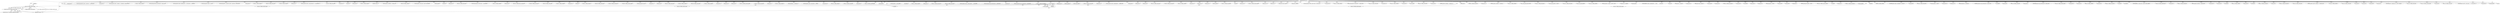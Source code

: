 digraph "0_stb_244d83bc3d859293f55812d48b3db168e581f6ab_0@pointer" {
"1000138" [label="(Call,error(f, VORBIS_invalid_first_page))"];
"1000126" [label="(Call,start_page(f))"];
"1000107" [label="(MethodParameterIn,vorb *f)"];
"1000137" [label="(Return,return error(f, VORBIS_invalid_first_page);)"];
"1002842" [label="(Call,get_bits(f,8))"];
"1000964" [label="(Call,setup_temp_malloc(f, sizeof(*c->codewords) * c->sorted_entries))"];
"1000666" [label="(Call,get_bits(f,5))"];
"1002549" [label="(Call,setup_malloc(f, sizeof(*r->classdata) * f->codebooks[r->classbook].entries))"];
"1002288" [label="(Call,error(f, VORBIS_outofmem))"];
"1001427" [label="(Call,setup_temp_free(f,mults,sizeof(mults[0])*c->lookup_values))"];
"1001381" [label="(Call,setup_malloc(f, sizeof(c->multiplicands[0]) * c->sorted_entries * c->dimensions))"];
"1001165" [label="(Call,setup_temp_free(f, lengths, c->entries))"];
"1001151" [label="(Call,setup_temp_free(f, c->codewords, sizeof(*c->codewords)*c->sorted_entries))"];
"1000435" [label="(Call,get_bits(f,8))"];
"1002572" [label="(Call,error(f, VORBIS_outofmem))"];
"1003148" [label="(Call,error(f, VORBIS_invalid_setup))"];
"1000981" [label="(Call,error(f, VORBIS_outofmem))"];
"1002811" [label="(Call,get_bits(f,4))"];
"1001067" [label="(Call,setup_malloc(f, sizeof(*c->sorted_codewords) * (c->sorted_entries+1)))"];
"1000130" [label="(ControlStructure,if (!(f->page_flag & PAGEFLAG_first_page)))"];
"1002371" [label="(Call,error(f, VORBIS_invalid_setup))"];
"1000180" [label="(Call,error(f, VORBIS_invalid_first_page))"];
"1000751" [label="(Call,get_bits(f, 5))"];
"1000248" [label="(Call,get32(f))"];
"1001874" [label="(Call,get_bits(f,8))"];
"1003265" [label="(Call,error(f, VORBIS_outofmem))"];
"1000194" [label="(Call,getn(f, header, 6))"];
"1003216" [label="(Call,setup_malloc(f, sizeof(float) * f->blocksize_1/2))"];
"1003504" [label="(Call,error(f, VORBIS_outofmem))"];
"1001739" [label="(Call,setup_malloc(f, f->floor_count * sizeof(*f->floor_config)))"];
"1003173" [label="(Call,flush_packet(f))"];
"1000137" [label="(Return,return error(f, VORBIS_invalid_first_page);)"];
"1000263" [label="(Call,get32(f))"];
"1000567" [label="(Call,get_bits(f, 8))"];
"1000546" [label="(Call,error(f, VORBIS_invalid_setup))"];
"1000988" [label="(Call,setup_temp_malloc(f, sizeof(*values) * c->sorted_entries))"];
"1001439" [label="(Call,error(f, VORBIS_outofmem))"];
"1003053" [label="(Call,get_bits(f,8))"];
"1001878" [label="(Call,error(f, VORBIS_feature_not_supported))"];
"1003067" [label="(Call,error(f, VORBIS_invalid_setup))"];
"1003081" [label="(Call,error(f, VORBIS_invalid_setup))"];
"1002724" [label="(Call,error(f, VORBIS_outofmem))"];
"1002983" [label="(Call,get_bits(f, 4))"];
"1000212" [label="(Call,get32(f))"];
"1001630" [label="(Call,error(f, VORBIS_outofmem))"];
"1000618" [label="(Call,error(f, VORBIS_invalid_setup))"];
"1002345" [label="(Call,error(f, VORBIS_invalid_setup))"];
"1000256" [label="(Call,error(f, VORBIS_invalid_first_page))"];
"1001048" [label="(Call,setup_temp_free(f, values, 0))"];
"1001925" [label="(Call,get_bits(f, 4))"];
"1002696" [label="(Call,get_bits(f,6))"];
"1002408" [label="(Call,error(f, VORBIS_invalid_setup))"];
"1000955" [label="(Call,error(f, VORBIS_outofmem))"];
"1000427" [label="(Call,error(f, VORBIS_invalid_setup))"];
"1000463" [label="(Call,error(f, VORBIS_outofmem))"];
"1000551" [label="(Call,get_bits(f, 8))"];
"1002259" [label="(Call,get_bits(f, 6))"];
"1002028" [label="(Call,get_bits(f,8))"];
"1000207" [label="(Call,error(f, VORBIS_invalid_first_page))"];
"1002953" [label="(Call,error(f, VORBIS_invalid_setup))"];
"1002803" [label="(Call,get_bits(f,1))"];
"1001001" [label="(Call,error(f, VORBIS_outofmem))"];
"1003310" [label="(Call,init_blocksize(f, 1, f->blocksize_1))"];
"1000909" [label="(Call,setup_malloc(f, sizeof(c->codewords[0]) * c->entries))"];
"1002764" [label="(Call,get_bits(f,16))"];
"1000126" [label="(Call,start_page(f))"];
"1001297" [label="(Call,error(f, VORBIS_outofmem))"];
"1000520" [label="(Call,error(f, VORBIS_invalid_setup))"];
"1002388" [label="(Call,get_bits(f,6))"];
"1000216" [label="(Call,error(f, VORBIS_invalid_first_page))"];
"1003131" [label="(Call,get_bits(f,16))"];
"1000148" [label="(Call,error(f, VORBIS_invalid_first_page))"];
"1000107" [label="(MethodParameterIn,vorb *f)"];
"1000944" [label="(Call,setup_malloc(f, c->sorted_entries))"];
"1000508" [label="(Call,CHECK(f))"];
"1001087" [label="(Call,error(f, VORBIS_outofmem))"];
"1002434" [label="(Call,get_bits(f,1))"];
"1003158" [label="(Call,error(f, VORBIS_invalid_setup))"];
"1002919" [label="(Call,error(f, VORBIS_invalid_setup))"];
"1002451" [label="(Call,setup_malloc(f, sizeof(r->residue_books[0]) * r->classifications))"];
"1001327" [label="(Call,setup_temp_free(f,mults,sizeof(mults[0])*c->lookup_values))"];
"1000359" [label="(Call,skip(f, len))"];
"1001678" [label="(Call,setup_temp_free(f, mults, sizeof(mults[0])*c->lookup_values))"];
"1002999" [label="(Call,error(f, VORBIS_invalid_setup))"];
"1000168" [label="(Call,error(f, VORBIS_invalid_first_page))"];
"1000512" [label="(Call,get_bits(f, 8))"];
"1000357" [label="(Call,next_segment(f))"];
"1000375" [label="(Call,IS_PUSH_MODE(f))"];
"1001790" [label="(Call,error(f, VORBIS_invalid_setup))"];
"1003089" [label="(Call,get_bits(f, 6))"];
"1001599" [label="(Call,setup_malloc(f, sizeof(c->multiplicands[0]) * c->lookup_values))"];
"1002396" [label="(Call,get_bits(f,8))"];
"1002061" [label="(Call,get_bits(f,4))"];
"1003138" [label="(Call,get_bits(f,8))"];
"1001275" [label="(Call,error(f, VORBIS_invalid_setup))"];
"1000533" [label="(Call,error(f, VORBIS_invalid_setup))"];
"1000652" [label="(Call,error(f, VORBIS_outofmem))"];
"1000538" [label="(Call,get_bits(f, 8))"];
"1001831" [label="(Call,get_bits(f,16))"];
"1001960" [label="(Call,get_bits(f, 3))"];
"1000370" [label="(Call,start_packet(f))"];
"1001053" [label="(Call,error(f, VORBIS_invalid_setup))"];
"1000139" [label="(Identifier,f)"];
"1000267" [label="(Call,get8(f))"];
"1000581" [label="(Call,get_bits(f, 8))"];
"1000338" [label="(Call,error(f, VORBIS_invalid_first_page))"];
"1002359" [label="(Call,get_bits(f, 24))"];
"1000592" [label="(Call,get_bits(f,1))"];
"1002866" [label="(Call,get_bits(f, ilog(f->channels-1)))"];
"1000688" [label="(Call,get_bits(f, ilog(limit)))"];
"1001141" [label="(Call,setup_temp_free(f, values, sizeof(*values)*c->sorted_entries))"];
"1001218" [label="(Call,get_bits(f, 32))"];
"1000125" [label="(Call,!start_page(f))"];
"1000822" [label="(Call,error(f, VORBIS_outofmem))"];
"1001282" [label="(Call,setup_temp_malloc(f, sizeof(mults[0]) * c->lookup_values))"];
"1001721" [label="(Call,error(f, VORBIS_invalid_setup))"];
"1002333" [label="(Call,get_bits(f, 16))"];
"1003295" [label="(Call,error(f, VORBIS_outofmem))"];
"1001904" [label="(Call,get_bits(f, 5))"];
"1000343" [label="(Call,start_page(f))"];
"1002000" [label="(Call,error(f, VORBIS_invalid_setup))"];
"1003124" [label="(Call,get_bits(f,16))"];
"1003276" [label="(Call,setup_malloc(f, sizeof(float) * f->blocksize_1/2))"];
"1000158" [label="(Call,error(f, VORBIS_invalid_first_page))"];
"1001853" [label="(Call,get_bits(f,4))"];
"1000305" [label="(Call,error(f, VORBIS_invalid_setup))"];
"1001713" [label="(Call,get_bits(f, 16))"];
"1003200" [label="(Call,setup_malloc(f, sizeof(float) * f->blocksize_1))"];
"1002799" [label="(Call,error(f, VORBIS_outofmem))"];
"1000380" [label="(Call,is_whole_packet_present(f, TRUE))"];
"1002939" [label="(Call,error(f, VORBIS_invalid_setup))"];
"1000140" [label="(Identifier,VORBIS_invalid_first_page)"];
"1000629" [label="(Call,setup_temp_malloc(f, c->entries))"];
"1000325" [label="(Call,error(f, VORBIS_invalid_setup))"];
"1003511" [label="(Call,stb_vorbis_get_file_offset(f))"];
"1001757" [label="(Call,error(f, VORBIS_outofmem))"];
"1002781" [label="(Call,setup_malloc(f, f->channels * sizeof(*m->chan)))"];
"1002129" [label="(Call,get_bits(f, g->rangebits))"];
"1000420" [label="(Call,get8_packet(f))"];
"1001404" [label="(Call,setup_malloc(f, sizeof(c->multiplicands[0]) * c->entries        * c->dimensions))"];
"1000261" [label="(Call,get32(f))"];
"1001317" [label="(Call,get_bits(f, c->value_bits))"];
"1001210" [label="(Call,get_bits(f, 32))"];
"1002882" [label="(Call,get_bits(f, ilog(f->channels-1)))"];
"1003044" [label="(Call,get_bits(f,8))"];
"1001824" [label="(Call,get_bits(f,16))"];
"1002528" [label="(Call,error(f, VORBIS_invalid_setup))"];
"1002512" [label="(Call,get_bits(f, 8))"];
"1001691" [label="(Call,CHECK(f))"];
"1001184" [label="(Call,get_bits(f, 4))"];
"1001226" [label="(Call,get_bits(f, 4))"];
"1000643" [label="(Call,setup_malloc(f, c->entries))"];
"1001845" [label="(Call,get_bits(f,8))"];
"1002439" [label="(Call,get_bits(f,5))"];
"1001234" [label="(Call,get_bits(f,1))"];
"1000833" [label="(Call,setup_temp_free(f, lengths, c->entries))"];
"1000138" [label="(Call,error(f, VORBIS_invalid_first_page))"];
"1000241" [label="(Call,error(f, VORBIS_too_many_channels))"];
"1003515" [label="(MethodReturn,static int)"];
"1000223" [label="(Call,get8(f))"];
"1000739" [label="(Call,get_bits(f,1))"];
"1001572" [label="(Call,error(f, VORBIS_invalid_setup))"];
"1000349" [label="(Call,start_packet(f))"];
"1000185" [label="(Call,get8(f))"];
"1000330" [label="(Call,get8(f))"];
"1001116" [label="(Call,error(f, VORBIS_outofmem))"];
"1002637" [label="(Call,setup_malloc(f, sizeof(r->classdata[j][0]) * classwords))"];
"1003035" [label="(Call,get_bits(f,8))"];
"1001194" [label="(Call,error(f, VORBIS_invalid_setup))"];
"1000810" [label="(Call,setup_malloc(f, c->entries))"];
"1002352" [label="(Call,get_bits(f, 24))"];
"1001778" [label="(Call,get_bits(f, 16))"];
"1003300" [label="(Call,init_blocksize(f, 0, f->blocksize_0))"];
"1001560" [label="(Call,setup_temp_free(f, mults,sizeof(mults[0])*c->lookup_values))"];
"1000895" [label="(Call,CHECK(f))"];
"1001817" [label="(Call,get_bits(f,8))"];
"1000317" [label="(Call,error(f, VORBIS_invalid_setup))"];
"1002053" [label="(Call,get_bits(f,2))"];
"1001618" [label="(Call,setup_temp_free(f, mults,sizeof(mults[0])*c->lookup_values))"];
"1000231" [label="(Call,error(f, VORBIS_invalid_first_page))"];
"1000525" [label="(Call,get_bits(f, 8))"];
"1001729" [label="(Call,get_bits(f, 6))"];
"1002470" [label="(Call,error(f, VORBIS_outofmem))"];
"1002379" [label="(Call,get_bits(f,24))"];
"1000764" [label="(Call,error(f, VORBIS_invalid_setup))"];
"1000259" [label="(Call,get32(f))"];
"1001689" [label="(Call,CHECK(f))"];
"1002269" [label="(Call,setup_malloc(f, f->residue_count * sizeof(f->residue_config[0])))"];
"1000199" [label="(Call,error(f, VORBIS_unexpected_eof))"];
"1001970" [label="(Call,get_bits(f, 2))"];
"1000404" [label="(Call,error(f, VORBIS_invalid_setup))"];
"1003234" [label="(Call,setup_malloc(f, sizeof(int16) * longest_floorlist))"];
"1001696" [label="(Call,get_bits(f, 6))"];
"1000572" [label="(Call,get_bits(f, 8))"];
"1001178" [label="(Call,CHECK(f))"];
"1000927" [label="(Call,error(f, VORBIS_outofmem))"];
"1000560" [label="(Call,get_bits(f, 8))"];
"1001591" [label="(Call,CHECK(f))"];
"1003170" [label="(Call,error(f, VORBIS_invalid_setup))"];
"1002833" [label="(Call,get_bits(f,1))"];
"1002045" [label="(Call,error(f, VORBIS_invalid_setup))"];
"1000127" [label="(Identifier,f)"];
"1001339" [label="(Call,error(f, VORBIS_invalid_setup))"];
"1000445" [label="(Call,setup_malloc(f, sizeof(*f->codebooks) * f->codebook_count))"];
"1002658" [label="(Call,error(f, VORBIS_outofmem))"];
"1000704" [label="(Call,error(f, VORBIS_invalid_setup))"];
"1003117" [label="(Call,get_bits(f,1))"];
"1000602" [label="(Call,get_bits(f,1))"];
"1001838" [label="(Call,get_bits(f,6))"];
"1002430" [label="(Call,get_bits(f,3))"];
"1002706" [label="(Call,setup_malloc(f, f->mapping_count * sizeof(*f->mapping)))"];
"1002772" [label="(Call,error(f, VORBIS_invalid_setup))"];
"1000189" [label="(Call,error(f, VORBIS_invalid_first_page))"];
"1002949" [label="(Call,get_bits(f,2))"];
"1002903" [label="(Call,error(f, VORBIS_invalid_setup))"];
"1001096" [label="(Call,setup_malloc(f, sizeof(*c->sorted_values   ) * (c->sorted_entries+1)))"];
"1001986" [label="(Call,get_bits(f, 8))"];
"1000400" [label="(Call,get8_packet(f))"];
"1000138" -> "1000137"  [label="AST: "];
"1000138" -> "1000140"  [label="CFG: "];
"1000139" -> "1000138"  [label="AST: "];
"1000140" -> "1000138"  [label="AST: "];
"1000137" -> "1000138"  [label="CFG: "];
"1000138" -> "1003515"  [label="DDG: f"];
"1000138" -> "1003515"  [label="DDG: VORBIS_invalid_first_page"];
"1000138" -> "1003515"  [label="DDG: error(f, VORBIS_invalid_first_page)"];
"1000138" -> "1000137"  [label="DDG: error(f, VORBIS_invalid_first_page)"];
"1000126" -> "1000138"  [label="DDG: f"];
"1000107" -> "1000138"  [label="DDG: f"];
"1000126" -> "1000125"  [label="AST: "];
"1000126" -> "1000127"  [label="CFG: "];
"1000127" -> "1000126"  [label="AST: "];
"1000125" -> "1000126"  [label="CFG: "];
"1000126" -> "1003515"  [label="DDG: f"];
"1000126" -> "1000125"  [label="DDG: f"];
"1000107" -> "1000126"  [label="DDG: f"];
"1000126" -> "1000148"  [label="DDG: f"];
"1000126" -> "1000158"  [label="DDG: f"];
"1000126" -> "1000168"  [label="DDG: f"];
"1000126" -> "1000180"  [label="DDG: f"];
"1000126" -> "1000185"  [label="DDG: f"];
"1000107" -> "1000106"  [label="AST: "];
"1000107" -> "1003515"  [label="DDG: f"];
"1000107" -> "1000148"  [label="DDG: f"];
"1000107" -> "1000158"  [label="DDG: f"];
"1000107" -> "1000168"  [label="DDG: f"];
"1000107" -> "1000180"  [label="DDG: f"];
"1000107" -> "1000185"  [label="DDG: f"];
"1000107" -> "1000189"  [label="DDG: f"];
"1000107" -> "1000194"  [label="DDG: f"];
"1000107" -> "1000199"  [label="DDG: f"];
"1000107" -> "1000207"  [label="DDG: f"];
"1000107" -> "1000212"  [label="DDG: f"];
"1000107" -> "1000216"  [label="DDG: f"];
"1000107" -> "1000223"  [label="DDG: f"];
"1000107" -> "1000231"  [label="DDG: f"];
"1000107" -> "1000241"  [label="DDG: f"];
"1000107" -> "1000248"  [label="DDG: f"];
"1000107" -> "1000256"  [label="DDG: f"];
"1000107" -> "1000259"  [label="DDG: f"];
"1000107" -> "1000261"  [label="DDG: f"];
"1000107" -> "1000263"  [label="DDG: f"];
"1000107" -> "1000267"  [label="DDG: f"];
"1000107" -> "1000305"  [label="DDG: f"];
"1000107" -> "1000317"  [label="DDG: f"];
"1000107" -> "1000325"  [label="DDG: f"];
"1000107" -> "1000330"  [label="DDG: f"];
"1000107" -> "1000338"  [label="DDG: f"];
"1000107" -> "1000343"  [label="DDG: f"];
"1000107" -> "1000349"  [label="DDG: f"];
"1000107" -> "1000357"  [label="DDG: f"];
"1000107" -> "1000359"  [label="DDG: f"];
"1000107" -> "1000370"  [label="DDG: f"];
"1000107" -> "1000375"  [label="DDG: f"];
"1000107" -> "1000380"  [label="DDG: f"];
"1000107" -> "1000400"  [label="DDG: f"];
"1000107" -> "1000404"  [label="DDG: f"];
"1000107" -> "1000420"  [label="DDG: f"];
"1000107" -> "1000427"  [label="DDG: f"];
"1000107" -> "1000435"  [label="DDG: f"];
"1000107" -> "1000445"  [label="DDG: f"];
"1000107" -> "1000463"  [label="DDG: f"];
"1000107" -> "1000508"  [label="DDG: f"];
"1000107" -> "1000512"  [label="DDG: f"];
"1000107" -> "1000520"  [label="DDG: f"];
"1000107" -> "1000525"  [label="DDG: f"];
"1000107" -> "1000533"  [label="DDG: f"];
"1000107" -> "1000538"  [label="DDG: f"];
"1000107" -> "1000546"  [label="DDG: f"];
"1000107" -> "1000551"  [label="DDG: f"];
"1000107" -> "1000560"  [label="DDG: f"];
"1000107" -> "1000567"  [label="DDG: f"];
"1000107" -> "1000572"  [label="DDG: f"];
"1000107" -> "1000581"  [label="DDG: f"];
"1000107" -> "1000592"  [label="DDG: f"];
"1000107" -> "1000602"  [label="DDG: f"];
"1000107" -> "1000618"  [label="DDG: f"];
"1000107" -> "1000629"  [label="DDG: f"];
"1000107" -> "1000643"  [label="DDG: f"];
"1000107" -> "1000652"  [label="DDG: f"];
"1000107" -> "1000666"  [label="DDG: f"];
"1000107" -> "1000688"  [label="DDG: f"];
"1000107" -> "1000704"  [label="DDG: f"];
"1000107" -> "1000739"  [label="DDG: f"];
"1000107" -> "1000751"  [label="DDG: f"];
"1000107" -> "1000764"  [label="DDG: f"];
"1000107" -> "1000810"  [label="DDG: f"];
"1000107" -> "1000822"  [label="DDG: f"];
"1000107" -> "1000833"  [label="DDG: f"];
"1000107" -> "1000895"  [label="DDG: f"];
"1000107" -> "1000909"  [label="DDG: f"];
"1000107" -> "1000927"  [label="DDG: f"];
"1000107" -> "1000944"  [label="DDG: f"];
"1000107" -> "1000955"  [label="DDG: f"];
"1000107" -> "1000964"  [label="DDG: f"];
"1000107" -> "1000981"  [label="DDG: f"];
"1000107" -> "1000988"  [label="DDG: f"];
"1000107" -> "1001001"  [label="DDG: f"];
"1000107" -> "1001048"  [label="DDG: f"];
"1000107" -> "1001053"  [label="DDG: f"];
"1000107" -> "1001067"  [label="DDG: f"];
"1000107" -> "1001087"  [label="DDG: f"];
"1000107" -> "1001096"  [label="DDG: f"];
"1000107" -> "1001116"  [label="DDG: f"];
"1000107" -> "1001141"  [label="DDG: f"];
"1000107" -> "1001151"  [label="DDG: f"];
"1000107" -> "1001165"  [label="DDG: f"];
"1000107" -> "1001178"  [label="DDG: f"];
"1000107" -> "1001184"  [label="DDG: f"];
"1000107" -> "1001194"  [label="DDG: f"];
"1000107" -> "1001210"  [label="DDG: f"];
"1000107" -> "1001218"  [label="DDG: f"];
"1000107" -> "1001226"  [label="DDG: f"];
"1000107" -> "1001234"  [label="DDG: f"];
"1000107" -> "1001275"  [label="DDG: f"];
"1000107" -> "1001282"  [label="DDG: f"];
"1000107" -> "1001297"  [label="DDG: f"];
"1000107" -> "1001317"  [label="DDG: f"];
"1000107" -> "1001327"  [label="DDG: f"];
"1000107" -> "1001339"  [label="DDG: f"];
"1000107" -> "1001381"  [label="DDG: f"];
"1000107" -> "1001404"  [label="DDG: f"];
"1000107" -> "1001427"  [label="DDG: f"];
"1000107" -> "1001439"  [label="DDG: f"];
"1000107" -> "1001560"  [label="DDG: f"];
"1000107" -> "1001572"  [label="DDG: f"];
"1000107" -> "1001591"  [label="DDG: f"];
"1000107" -> "1001599"  [label="DDG: f"];
"1000107" -> "1001618"  [label="DDG: f"];
"1000107" -> "1001630"  [label="DDG: f"];
"1000107" -> "1001678"  [label="DDG: f"];
"1000107" -> "1001689"  [label="DDG: f"];
"1000107" -> "1001691"  [label="DDG: f"];
"1000107" -> "1001696"  [label="DDG: f"];
"1000107" -> "1001713"  [label="DDG: f"];
"1000107" -> "1001721"  [label="DDG: f"];
"1000107" -> "1001729"  [label="DDG: f"];
"1000107" -> "1001739"  [label="DDG: f"];
"1000107" -> "1001757"  [label="DDG: f"];
"1000107" -> "1001778"  [label="DDG: f"];
"1000107" -> "1001790"  [label="DDG: f"];
"1000107" -> "1001817"  [label="DDG: f"];
"1000107" -> "1001824"  [label="DDG: f"];
"1000107" -> "1001831"  [label="DDG: f"];
"1000107" -> "1001838"  [label="DDG: f"];
"1000107" -> "1001845"  [label="DDG: f"];
"1000107" -> "1001853"  [label="DDG: f"];
"1000107" -> "1001874"  [label="DDG: f"];
"1000107" -> "1001878"  [label="DDG: f"];
"1000107" -> "1001904"  [label="DDG: f"];
"1000107" -> "1001925"  [label="DDG: f"];
"1000107" -> "1001960"  [label="DDG: f"];
"1000107" -> "1001970"  [label="DDG: f"];
"1000107" -> "1001986"  [label="DDG: f"];
"1000107" -> "1002000"  [label="DDG: f"];
"1000107" -> "1002028"  [label="DDG: f"];
"1000107" -> "1002045"  [label="DDG: f"];
"1000107" -> "1002053"  [label="DDG: f"];
"1000107" -> "1002061"  [label="DDG: f"];
"1000107" -> "1002129"  [label="DDG: f"];
"1000107" -> "1002259"  [label="DDG: f"];
"1000107" -> "1002269"  [label="DDG: f"];
"1000107" -> "1002288"  [label="DDG: f"];
"1000107" -> "1002333"  [label="DDG: f"];
"1000107" -> "1002345"  [label="DDG: f"];
"1000107" -> "1002352"  [label="DDG: f"];
"1000107" -> "1002359"  [label="DDG: f"];
"1000107" -> "1002371"  [label="DDG: f"];
"1000107" -> "1002379"  [label="DDG: f"];
"1000107" -> "1002388"  [label="DDG: f"];
"1000107" -> "1002396"  [label="DDG: f"];
"1000107" -> "1002408"  [label="DDG: f"];
"1000107" -> "1002430"  [label="DDG: f"];
"1000107" -> "1002434"  [label="DDG: f"];
"1000107" -> "1002439"  [label="DDG: f"];
"1000107" -> "1002451"  [label="DDG: f"];
"1000107" -> "1002470"  [label="DDG: f"];
"1000107" -> "1002512"  [label="DDG: f"];
"1000107" -> "1002528"  [label="DDG: f"];
"1000107" -> "1002549"  [label="DDG: f"];
"1000107" -> "1002572"  [label="DDG: f"];
"1000107" -> "1002637"  [label="DDG: f"];
"1000107" -> "1002658"  [label="DDG: f"];
"1000107" -> "1002696"  [label="DDG: f"];
"1000107" -> "1002706"  [label="DDG: f"];
"1000107" -> "1002724"  [label="DDG: f"];
"1000107" -> "1002764"  [label="DDG: f"];
"1000107" -> "1002772"  [label="DDG: f"];
"1000107" -> "1002781"  [label="DDG: f"];
"1000107" -> "1002799"  [label="DDG: f"];
"1000107" -> "1002803"  [label="DDG: f"];
"1000107" -> "1002811"  [label="DDG: f"];
"1000107" -> "1002833"  [label="DDG: f"];
"1000107" -> "1002842"  [label="DDG: f"];
"1000107" -> "1002866"  [label="DDG: f"];
"1000107" -> "1002882"  [label="DDG: f"];
"1000107" -> "1002903"  [label="DDG: f"];
"1000107" -> "1002919"  [label="DDG: f"];
"1000107" -> "1002939"  [label="DDG: f"];
"1000107" -> "1002949"  [label="DDG: f"];
"1000107" -> "1002953"  [label="DDG: f"];
"1000107" -> "1002983"  [label="DDG: f"];
"1000107" -> "1002999"  [label="DDG: f"];
"1000107" -> "1003035"  [label="DDG: f"];
"1000107" -> "1003044"  [label="DDG: f"];
"1000107" -> "1003053"  [label="DDG: f"];
"1000107" -> "1003067"  [label="DDG: f"];
"1000107" -> "1003081"  [label="DDG: f"];
"1000107" -> "1003089"  [label="DDG: f"];
"1000107" -> "1003117"  [label="DDG: f"];
"1000107" -> "1003124"  [label="DDG: f"];
"1000107" -> "1003131"  [label="DDG: f"];
"1000107" -> "1003138"  [label="DDG: f"];
"1000107" -> "1003148"  [label="DDG: f"];
"1000107" -> "1003158"  [label="DDG: f"];
"1000107" -> "1003170"  [label="DDG: f"];
"1000107" -> "1003173"  [label="DDG: f"];
"1000107" -> "1003200"  [label="DDG: f"];
"1000107" -> "1003216"  [label="DDG: f"];
"1000107" -> "1003234"  [label="DDG: f"];
"1000107" -> "1003265"  [label="DDG: f"];
"1000107" -> "1003276"  [label="DDG: f"];
"1000107" -> "1003295"  [label="DDG: f"];
"1000107" -> "1003300"  [label="DDG: f"];
"1000107" -> "1003310"  [label="DDG: f"];
"1000107" -> "1003504"  [label="DDG: f"];
"1000107" -> "1003511"  [label="DDG: f"];
"1000137" -> "1000130"  [label="AST: "];
"1003515" -> "1000137"  [label="CFG: "];
"1000137" -> "1003515"  [label="DDG: <RET>"];
}
